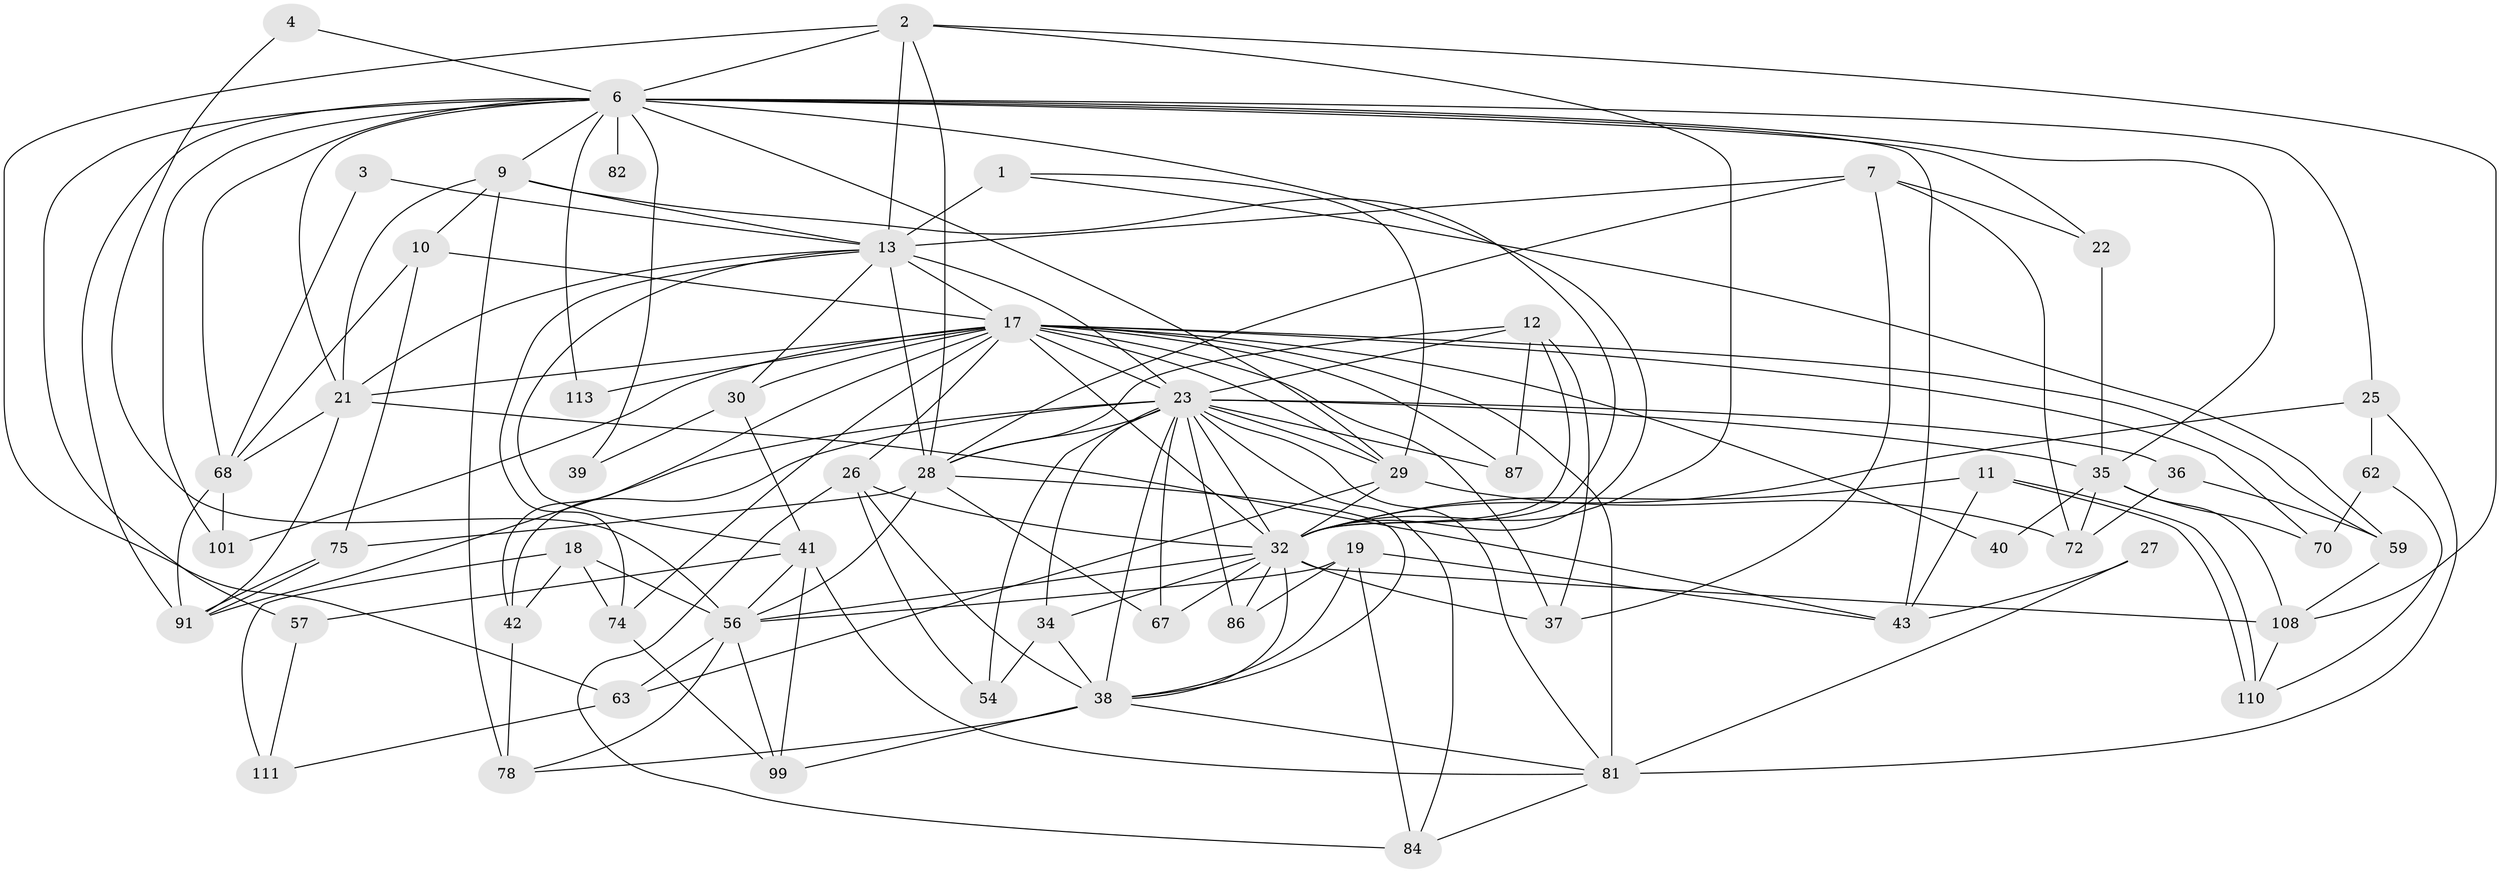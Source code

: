 // original degree distribution, {3: 0.2857142857142857, 6: 0.1092436974789916, 2: 0.13445378151260504, 4: 0.29411764705882354, 8: 0.01680672268907563, 7: 0.03361344537815126, 5: 0.11764705882352941, 10: 0.008403361344537815}
// Generated by graph-tools (version 1.1) at 2025/15/03/09/25 04:15:12]
// undirected, 59 vertices, 157 edges
graph export_dot {
graph [start="1"]
  node [color=gray90,style=filled];
  1 [super="+16+5"];
  2 [super="+14"];
  3;
  4;
  6 [super="+58+8+15"];
  7 [super="+76"];
  9 [super="+33"];
  10 [super="+117"];
  11;
  12 [super="+46"];
  13 [super="+89+24"];
  17 [super="+94+109+83+98"];
  18 [super="+20"];
  19 [super="+31"];
  21 [super="+47"];
  22 [super="+80"];
  23 [super="+104+79+106+52"];
  25;
  26 [super="+45"];
  27;
  28 [super="+49"];
  29 [super="+69"];
  30;
  32 [super="+119+44+114"];
  34;
  35 [super="+51"];
  36;
  37 [super="+95"];
  38 [super="+55+50"];
  39;
  40;
  41 [super="+53"];
  42 [super="+61"];
  43 [super="+66"];
  54;
  56 [super="+71+90"];
  57;
  59;
  62;
  63 [super="+105"];
  67;
  68;
  70 [super="+85"];
  72;
  74;
  75;
  78;
  81 [super="+102"];
  82;
  84 [super="+96"];
  86;
  87;
  91;
  99;
  101;
  108 [super="+115"];
  110;
  111;
  113;
  1 -- 29;
  1 -- 59;
  1 -- 13 [weight=3];
  2 -- 108;
  2 -- 32;
  2 -- 6 [weight=2];
  2 -- 63;
  2 -- 13 [weight=2];
  2 -- 28;
  3 -- 68;
  3 -- 13;
  4 -- 6;
  4 -- 56;
  6 -- 29;
  6 -- 39;
  6 -- 113;
  6 -- 82 [weight=2];
  6 -- 91;
  6 -- 22;
  6 -- 68;
  6 -- 101;
  6 -- 9 [weight=3];
  6 -- 43 [weight=2];
  6 -- 57;
  6 -- 25;
  6 -- 21;
  6 -- 32;
  6 -- 35;
  7 -- 22;
  7 -- 72;
  7 -- 37 [weight=2];
  7 -- 13;
  7 -- 28;
  9 -- 10;
  9 -- 13;
  9 -- 32;
  9 -- 21;
  9 -- 78;
  10 -- 75;
  10 -- 68;
  10 -- 17;
  11 -- 32;
  11 -- 110;
  11 -- 110;
  11 -- 43;
  12 -- 32;
  12 -- 28;
  12 -- 87;
  12 -- 23;
  12 -- 37;
  13 -- 17 [weight=3];
  13 -- 23 [weight=2];
  13 -- 41;
  13 -- 74;
  13 -- 30;
  13 -- 21;
  13 -- 28 [weight=2];
  17 -- 26 [weight=2];
  17 -- 30;
  17 -- 32 [weight=2];
  17 -- 113;
  17 -- 29;
  17 -- 37;
  17 -- 101;
  17 -- 40;
  17 -- 81 [weight=3];
  17 -- 87;
  17 -- 59;
  17 -- 70;
  17 -- 23;
  17 -- 42;
  17 -- 21;
  17 -- 74;
  18 -- 111 [weight=2];
  18 -- 42;
  18 -- 74;
  18 -- 56;
  19 -- 86;
  19 -- 38;
  19 -- 84;
  19 -- 56;
  19 -- 43;
  21 -- 68;
  21 -- 91;
  21 -- 43;
  22 -- 35;
  23 -- 35;
  23 -- 91;
  23 -- 81;
  23 -- 36;
  23 -- 67;
  23 -- 86;
  23 -- 87;
  23 -- 42;
  23 -- 34;
  23 -- 84;
  23 -- 54;
  23 -- 29;
  23 -- 38 [weight=2];
  23 -- 32;
  23 -- 28;
  25 -- 32;
  25 -- 62;
  25 -- 81;
  26 -- 32;
  26 -- 84;
  26 -- 38;
  26 -- 54;
  27 -- 81;
  27 -- 43;
  28 -- 67;
  28 -- 38;
  28 -- 56;
  28 -- 75;
  29 -- 72;
  29 -- 63 [weight=2];
  29 -- 32;
  30 -- 39;
  30 -- 41;
  32 -- 37;
  32 -- 67;
  32 -- 38;
  32 -- 86;
  32 -- 108;
  32 -- 56;
  32 -- 34;
  34 -- 54;
  34 -- 38;
  35 -- 70;
  35 -- 40;
  35 -- 72;
  35 -- 108;
  36 -- 72;
  36 -- 59;
  38 -- 78;
  38 -- 99;
  38 -- 81;
  41 -- 81;
  41 -- 99;
  41 -- 57;
  41 -- 56;
  42 -- 78;
  56 -- 63;
  56 -- 99;
  56 -- 78;
  57 -- 111;
  59 -- 108;
  62 -- 110;
  62 -- 70;
  63 -- 111;
  68 -- 91;
  68 -- 101;
  74 -- 99;
  75 -- 91;
  75 -- 91;
  81 -- 84;
  108 -- 110;
}
